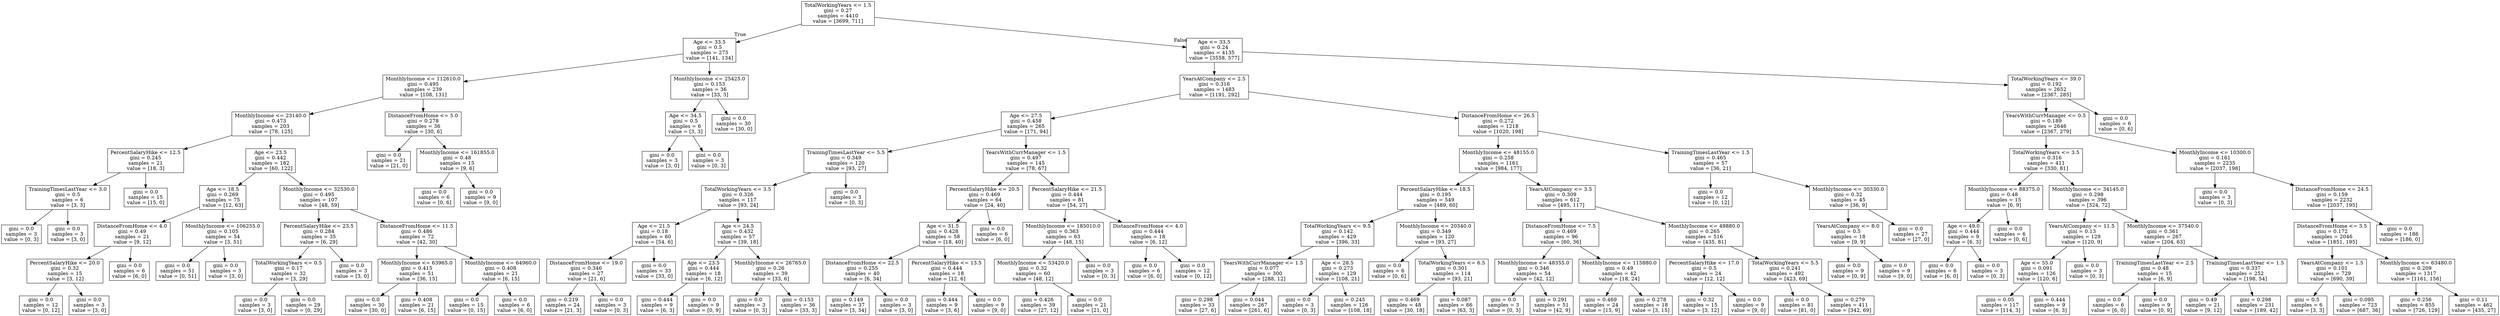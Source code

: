 digraph Tree {
node [shape=box] ;
0 [label="TotalWorkingYears <= 1.5\ngini = 0.27\nsamples = 4410\nvalue = [3699, 711]"] ;
1 [label="Age <= 33.5\ngini = 0.5\nsamples = 275\nvalue = [141, 134]"] ;
0 -> 1 [labeldistance=2.5, labelangle=45, headlabel="True"] ;
2 [label="MonthlyIncome <= 112610.0\ngini = 0.495\nsamples = 239\nvalue = [108, 131]"] ;
1 -> 2 ;
3 [label="MonthlyIncome <= 23140.0\ngini = 0.473\nsamples = 203\nvalue = [78, 125]"] ;
2 -> 3 ;
4 [label="PercentSalaryHike <= 12.5\ngini = 0.245\nsamples = 21\nvalue = [18, 3]"] ;
3 -> 4 ;
5 [label="TrainingTimesLastYear <= 3.0\ngini = 0.5\nsamples = 6\nvalue = [3, 3]"] ;
4 -> 5 ;
6 [label="gini = 0.0\nsamples = 3\nvalue = [0, 3]"] ;
5 -> 6 ;
7 [label="gini = 0.0\nsamples = 3\nvalue = [3, 0]"] ;
5 -> 7 ;
8 [label="gini = 0.0\nsamples = 15\nvalue = [15, 0]"] ;
4 -> 8 ;
9 [label="Age <= 23.5\ngini = 0.442\nsamples = 182\nvalue = [60, 122]"] ;
3 -> 9 ;
10 [label="Age <= 18.5\ngini = 0.269\nsamples = 75\nvalue = [12, 63]"] ;
9 -> 10 ;
11 [label="DistanceFromHome <= 4.0\ngini = 0.49\nsamples = 21\nvalue = [9, 12]"] ;
10 -> 11 ;
12 [label="PercentSalaryHike <= 20.0\ngini = 0.32\nsamples = 15\nvalue = [3, 12]"] ;
11 -> 12 ;
13 [label="gini = 0.0\nsamples = 12\nvalue = [0, 12]"] ;
12 -> 13 ;
14 [label="gini = 0.0\nsamples = 3\nvalue = [3, 0]"] ;
12 -> 14 ;
15 [label="gini = 0.0\nsamples = 6\nvalue = [6, 0]"] ;
11 -> 15 ;
16 [label="MonthlyIncome <= 106255.0\ngini = 0.105\nsamples = 54\nvalue = [3, 51]"] ;
10 -> 16 ;
17 [label="gini = 0.0\nsamples = 51\nvalue = [0, 51]"] ;
16 -> 17 ;
18 [label="gini = 0.0\nsamples = 3\nvalue = [3, 0]"] ;
16 -> 18 ;
19 [label="MonthlyIncome <= 32530.0\ngini = 0.495\nsamples = 107\nvalue = [48, 59]"] ;
9 -> 19 ;
20 [label="PercentSalaryHike <= 23.5\ngini = 0.284\nsamples = 35\nvalue = [6, 29]"] ;
19 -> 20 ;
21 [label="TotalWorkingYears <= 0.5\ngini = 0.17\nsamples = 32\nvalue = [3, 29]"] ;
20 -> 21 ;
22 [label="gini = 0.0\nsamples = 3\nvalue = [3, 0]"] ;
21 -> 22 ;
23 [label="gini = 0.0\nsamples = 29\nvalue = [0, 29]"] ;
21 -> 23 ;
24 [label="gini = 0.0\nsamples = 3\nvalue = [3, 0]"] ;
20 -> 24 ;
25 [label="DistanceFromHome <= 11.5\ngini = 0.486\nsamples = 72\nvalue = [42, 30]"] ;
19 -> 25 ;
26 [label="MonthlyIncome <= 63965.0\ngini = 0.415\nsamples = 51\nvalue = [36, 15]"] ;
25 -> 26 ;
27 [label="gini = 0.0\nsamples = 30\nvalue = [30, 0]"] ;
26 -> 27 ;
28 [label="gini = 0.408\nsamples = 21\nvalue = [6, 15]"] ;
26 -> 28 ;
29 [label="MonthlyIncome <= 64960.0\ngini = 0.408\nsamples = 21\nvalue = [6, 15]"] ;
25 -> 29 ;
30 [label="gini = 0.0\nsamples = 15\nvalue = [0, 15]"] ;
29 -> 30 ;
31 [label="gini = 0.0\nsamples = 6\nvalue = [6, 0]"] ;
29 -> 31 ;
32 [label="DistanceFromHome <= 5.0\ngini = 0.278\nsamples = 36\nvalue = [30, 6]"] ;
2 -> 32 ;
33 [label="gini = 0.0\nsamples = 21\nvalue = [21, 0]"] ;
32 -> 33 ;
34 [label="MonthlyIncome <= 161855.0\ngini = 0.48\nsamples = 15\nvalue = [9, 6]"] ;
32 -> 34 ;
35 [label="gini = 0.0\nsamples = 6\nvalue = [0, 6]"] ;
34 -> 35 ;
36 [label="gini = 0.0\nsamples = 9\nvalue = [9, 0]"] ;
34 -> 36 ;
37 [label="MonthlyIncome <= 25425.0\ngini = 0.153\nsamples = 36\nvalue = [33, 3]"] ;
1 -> 37 ;
38 [label="Age <= 34.5\ngini = 0.5\nsamples = 6\nvalue = [3, 3]"] ;
37 -> 38 ;
39 [label="gini = 0.0\nsamples = 3\nvalue = [3, 0]"] ;
38 -> 39 ;
40 [label="gini = 0.0\nsamples = 3\nvalue = [0, 3]"] ;
38 -> 40 ;
41 [label="gini = 0.0\nsamples = 30\nvalue = [30, 0]"] ;
37 -> 41 ;
42 [label="Age <= 33.5\ngini = 0.24\nsamples = 4135\nvalue = [3558, 577]"] ;
0 -> 42 [labeldistance=2.5, labelangle=-45, headlabel="False"] ;
43 [label="YearsAtCompany <= 2.5\ngini = 0.316\nsamples = 1483\nvalue = [1191, 292]"] ;
42 -> 43 ;
44 [label="Age <= 27.5\ngini = 0.458\nsamples = 265\nvalue = [171, 94]"] ;
43 -> 44 ;
45 [label="TrainingTimesLastYear <= 5.5\ngini = 0.349\nsamples = 120\nvalue = [93, 27]"] ;
44 -> 45 ;
46 [label="TotalWorkingYears <= 3.5\ngini = 0.326\nsamples = 117\nvalue = [93, 24]"] ;
45 -> 46 ;
47 [label="Age <= 21.5\ngini = 0.18\nsamples = 60\nvalue = [54, 6]"] ;
46 -> 47 ;
48 [label="DistanceFromHome <= 19.0\ngini = 0.346\nsamples = 27\nvalue = [21, 6]"] ;
47 -> 48 ;
49 [label="gini = 0.219\nsamples = 24\nvalue = [21, 3]"] ;
48 -> 49 ;
50 [label="gini = 0.0\nsamples = 3\nvalue = [0, 3]"] ;
48 -> 50 ;
51 [label="gini = 0.0\nsamples = 33\nvalue = [33, 0]"] ;
47 -> 51 ;
52 [label="Age <= 24.5\ngini = 0.432\nsamples = 57\nvalue = [39, 18]"] ;
46 -> 52 ;
53 [label="Age <= 23.5\ngini = 0.444\nsamples = 18\nvalue = [6, 12]"] ;
52 -> 53 ;
54 [label="gini = 0.444\nsamples = 9\nvalue = [6, 3]"] ;
53 -> 54 ;
55 [label="gini = 0.0\nsamples = 9\nvalue = [0, 9]"] ;
53 -> 55 ;
56 [label="MonthlyIncome <= 26765.0\ngini = 0.26\nsamples = 39\nvalue = [33, 6]"] ;
52 -> 56 ;
57 [label="gini = 0.0\nsamples = 3\nvalue = [0, 3]"] ;
56 -> 57 ;
58 [label="gini = 0.153\nsamples = 36\nvalue = [33, 3]"] ;
56 -> 58 ;
59 [label="gini = 0.0\nsamples = 3\nvalue = [0, 3]"] ;
45 -> 59 ;
60 [label="YearsWithCurrManager <= 1.5\ngini = 0.497\nsamples = 145\nvalue = [78, 67]"] ;
44 -> 60 ;
61 [label="PercentSalaryHike <= 20.5\ngini = 0.469\nsamples = 64\nvalue = [24, 40]"] ;
60 -> 61 ;
62 [label="Age <= 31.5\ngini = 0.428\nsamples = 58\nvalue = [18, 40]"] ;
61 -> 62 ;
63 [label="DistanceFromHome <= 22.5\ngini = 0.255\nsamples = 40\nvalue = [6, 34]"] ;
62 -> 63 ;
64 [label="gini = 0.149\nsamples = 37\nvalue = [3, 34]"] ;
63 -> 64 ;
65 [label="gini = 0.0\nsamples = 3\nvalue = [3, 0]"] ;
63 -> 65 ;
66 [label="PercentSalaryHike <= 13.5\ngini = 0.444\nsamples = 18\nvalue = [12, 6]"] ;
62 -> 66 ;
67 [label="gini = 0.444\nsamples = 9\nvalue = [3, 6]"] ;
66 -> 67 ;
68 [label="gini = 0.0\nsamples = 9\nvalue = [9, 0]"] ;
66 -> 68 ;
69 [label="gini = 0.0\nsamples = 6\nvalue = [6, 0]"] ;
61 -> 69 ;
70 [label="PercentSalaryHike <= 21.5\ngini = 0.444\nsamples = 81\nvalue = [54, 27]"] ;
60 -> 70 ;
71 [label="MonthlyIncome <= 185010.0\ngini = 0.363\nsamples = 63\nvalue = [48, 15]"] ;
70 -> 71 ;
72 [label="MonthlyIncome <= 53420.0\ngini = 0.32\nsamples = 60\nvalue = [48, 12]"] ;
71 -> 72 ;
73 [label="gini = 0.426\nsamples = 39\nvalue = [27, 12]"] ;
72 -> 73 ;
74 [label="gini = 0.0\nsamples = 21\nvalue = [21, 0]"] ;
72 -> 74 ;
75 [label="gini = 0.0\nsamples = 3\nvalue = [0, 3]"] ;
71 -> 75 ;
76 [label="DistanceFromHome <= 4.0\ngini = 0.444\nsamples = 18\nvalue = [6, 12]"] ;
70 -> 76 ;
77 [label="gini = 0.0\nsamples = 6\nvalue = [6, 0]"] ;
76 -> 77 ;
78 [label="gini = 0.0\nsamples = 12\nvalue = [0, 12]"] ;
76 -> 78 ;
79 [label="DistanceFromHome <= 26.5\ngini = 0.272\nsamples = 1218\nvalue = [1020, 198]"] ;
43 -> 79 ;
80 [label="MonthlyIncome <= 48155.0\ngini = 0.258\nsamples = 1161\nvalue = [984, 177]"] ;
79 -> 80 ;
81 [label="PercentSalaryHike <= 18.5\ngini = 0.195\nsamples = 549\nvalue = [489, 60]"] ;
80 -> 81 ;
82 [label="TotalWorkingYears <= 9.5\ngini = 0.142\nsamples = 429\nvalue = [396, 33]"] ;
81 -> 82 ;
83 [label="YearsWithCurrManager <= 1.5\ngini = 0.077\nsamples = 300\nvalue = [288, 12]"] ;
82 -> 83 ;
84 [label="gini = 0.298\nsamples = 33\nvalue = [27, 6]"] ;
83 -> 84 ;
85 [label="gini = 0.044\nsamples = 267\nvalue = [261, 6]"] ;
83 -> 85 ;
86 [label="Age <= 28.5\ngini = 0.273\nsamples = 129\nvalue = [108, 21]"] ;
82 -> 86 ;
87 [label="gini = 0.0\nsamples = 3\nvalue = [0, 3]"] ;
86 -> 87 ;
88 [label="gini = 0.245\nsamples = 126\nvalue = [108, 18]"] ;
86 -> 88 ;
89 [label="MonthlyIncome <= 20340.0\ngini = 0.349\nsamples = 120\nvalue = [93, 27]"] ;
81 -> 89 ;
90 [label="gini = 0.0\nsamples = 6\nvalue = [0, 6]"] ;
89 -> 90 ;
91 [label="TotalWorkingYears <= 6.5\ngini = 0.301\nsamples = 114\nvalue = [93, 21]"] ;
89 -> 91 ;
92 [label="gini = 0.469\nsamples = 48\nvalue = [30, 18]"] ;
91 -> 92 ;
93 [label="gini = 0.087\nsamples = 66\nvalue = [63, 3]"] ;
91 -> 93 ;
94 [label="YearsAtCompany <= 3.5\ngini = 0.309\nsamples = 612\nvalue = [495, 117]"] ;
80 -> 94 ;
95 [label="DistanceFromHome <= 7.5\ngini = 0.469\nsamples = 96\nvalue = [60, 36]"] ;
94 -> 95 ;
96 [label="MonthlyIncome <= 48355.0\ngini = 0.346\nsamples = 54\nvalue = [42, 12]"] ;
95 -> 96 ;
97 [label="gini = 0.0\nsamples = 3\nvalue = [0, 3]"] ;
96 -> 97 ;
98 [label="gini = 0.291\nsamples = 51\nvalue = [42, 9]"] ;
96 -> 98 ;
99 [label="MonthlyIncome <= 115880.0\ngini = 0.49\nsamples = 42\nvalue = [18, 24]"] ;
95 -> 99 ;
100 [label="gini = 0.469\nsamples = 24\nvalue = [15, 9]"] ;
99 -> 100 ;
101 [label="gini = 0.278\nsamples = 18\nvalue = [3, 15]"] ;
99 -> 101 ;
102 [label="MonthlyIncome <= 49880.0\ngini = 0.265\nsamples = 516\nvalue = [435, 81]"] ;
94 -> 102 ;
103 [label="PercentSalaryHike <= 17.0\ngini = 0.5\nsamples = 24\nvalue = [12, 12]"] ;
102 -> 103 ;
104 [label="gini = 0.32\nsamples = 15\nvalue = [3, 12]"] ;
103 -> 104 ;
105 [label="gini = 0.0\nsamples = 9\nvalue = [9, 0]"] ;
103 -> 105 ;
106 [label="TotalWorkingYears <= 5.5\ngini = 0.241\nsamples = 492\nvalue = [423, 69]"] ;
102 -> 106 ;
107 [label="gini = 0.0\nsamples = 81\nvalue = [81, 0]"] ;
106 -> 107 ;
108 [label="gini = 0.279\nsamples = 411\nvalue = [342, 69]"] ;
106 -> 108 ;
109 [label="TrainingTimesLastYear <= 1.5\ngini = 0.465\nsamples = 57\nvalue = [36, 21]"] ;
79 -> 109 ;
110 [label="gini = 0.0\nsamples = 12\nvalue = [0, 12]"] ;
109 -> 110 ;
111 [label="MonthlyIncome <= 30330.0\ngini = 0.32\nsamples = 45\nvalue = [36, 9]"] ;
109 -> 111 ;
112 [label="YearsAtCompany <= 8.0\ngini = 0.5\nsamples = 18\nvalue = [9, 9]"] ;
111 -> 112 ;
113 [label="gini = 0.0\nsamples = 9\nvalue = [0, 9]"] ;
112 -> 113 ;
114 [label="gini = 0.0\nsamples = 9\nvalue = [9, 0]"] ;
112 -> 114 ;
115 [label="gini = 0.0\nsamples = 27\nvalue = [27, 0]"] ;
111 -> 115 ;
116 [label="TotalWorkingYears <= 39.0\ngini = 0.192\nsamples = 2652\nvalue = [2367, 285]"] ;
42 -> 116 ;
117 [label="YearsWithCurrManager <= 0.5\ngini = 0.189\nsamples = 2646\nvalue = [2367, 279]"] ;
116 -> 117 ;
118 [label="TotalWorkingYears <= 3.5\ngini = 0.316\nsamples = 411\nvalue = [330, 81]"] ;
117 -> 118 ;
119 [label="MonthlyIncome <= 88375.0\ngini = 0.48\nsamples = 15\nvalue = [6, 9]"] ;
118 -> 119 ;
120 [label="Age <= 49.0\ngini = 0.444\nsamples = 9\nvalue = [6, 3]"] ;
119 -> 120 ;
121 [label="gini = 0.0\nsamples = 6\nvalue = [6, 0]"] ;
120 -> 121 ;
122 [label="gini = 0.0\nsamples = 3\nvalue = [0, 3]"] ;
120 -> 122 ;
123 [label="gini = 0.0\nsamples = 6\nvalue = [0, 6]"] ;
119 -> 123 ;
124 [label="MonthlyIncome <= 34145.0\ngini = 0.298\nsamples = 396\nvalue = [324, 72]"] ;
118 -> 124 ;
125 [label="YearsAtCompany <= 11.5\ngini = 0.13\nsamples = 129\nvalue = [120, 9]"] ;
124 -> 125 ;
126 [label="Age <= 55.0\ngini = 0.091\nsamples = 126\nvalue = [120, 6]"] ;
125 -> 126 ;
127 [label="gini = 0.05\nsamples = 117\nvalue = [114, 3]"] ;
126 -> 127 ;
128 [label="gini = 0.444\nsamples = 9\nvalue = [6, 3]"] ;
126 -> 128 ;
129 [label="gini = 0.0\nsamples = 3\nvalue = [0, 3]"] ;
125 -> 129 ;
130 [label="MonthlyIncome <= 37540.0\ngini = 0.361\nsamples = 267\nvalue = [204, 63]"] ;
124 -> 130 ;
131 [label="TrainingTimesLastYear <= 2.5\ngini = 0.48\nsamples = 15\nvalue = [6, 9]"] ;
130 -> 131 ;
132 [label="gini = 0.0\nsamples = 6\nvalue = [6, 0]"] ;
131 -> 132 ;
133 [label="gini = 0.0\nsamples = 9\nvalue = [0, 9]"] ;
131 -> 133 ;
134 [label="TrainingTimesLastYear <= 1.5\ngini = 0.337\nsamples = 252\nvalue = [198, 54]"] ;
130 -> 134 ;
135 [label="gini = 0.49\nsamples = 21\nvalue = [9, 12]"] ;
134 -> 135 ;
136 [label="gini = 0.298\nsamples = 231\nvalue = [189, 42]"] ;
134 -> 136 ;
137 [label="MonthlyIncome <= 10300.0\ngini = 0.161\nsamples = 2235\nvalue = [2037, 198]"] ;
117 -> 137 ;
138 [label="gini = 0.0\nsamples = 3\nvalue = [0, 3]"] ;
137 -> 138 ;
139 [label="DistanceFromHome <= 24.5\ngini = 0.159\nsamples = 2232\nvalue = [2037, 195]"] ;
137 -> 139 ;
140 [label="DistanceFromHome <= 3.5\ngini = 0.172\nsamples = 2046\nvalue = [1851, 195]"] ;
139 -> 140 ;
141 [label="YearsAtCompany <= 1.5\ngini = 0.101\nsamples = 729\nvalue = [690, 39]"] ;
140 -> 141 ;
142 [label="gini = 0.5\nsamples = 6\nvalue = [3, 3]"] ;
141 -> 142 ;
143 [label="gini = 0.095\nsamples = 723\nvalue = [687, 36]"] ;
141 -> 143 ;
144 [label="MonthlyIncome <= 63480.0\ngini = 0.209\nsamples = 1317\nvalue = [1161, 156]"] ;
140 -> 144 ;
145 [label="gini = 0.256\nsamples = 855\nvalue = [726, 129]"] ;
144 -> 145 ;
146 [label="gini = 0.11\nsamples = 462\nvalue = [435, 27]"] ;
144 -> 146 ;
147 [label="gini = 0.0\nsamples = 186\nvalue = [186, 0]"] ;
139 -> 147 ;
148 [label="gini = 0.0\nsamples = 6\nvalue = [0, 6]"] ;
116 -> 148 ;
}